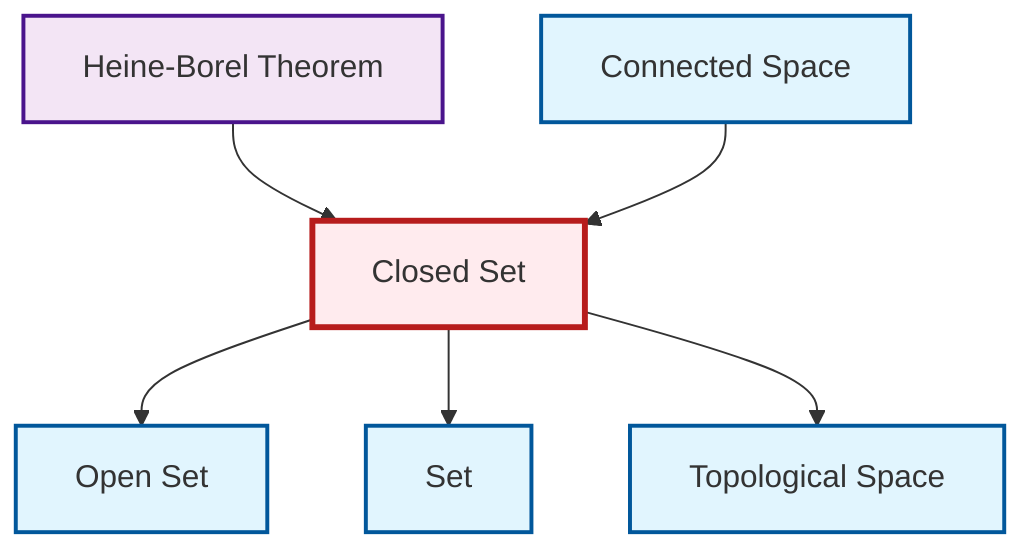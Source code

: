 graph TD
    classDef definition fill:#e1f5fe,stroke:#01579b,stroke-width:2px
    classDef theorem fill:#f3e5f5,stroke:#4a148c,stroke-width:2px
    classDef axiom fill:#fff3e0,stroke:#e65100,stroke-width:2px
    classDef example fill:#e8f5e9,stroke:#1b5e20,stroke-width:2px
    classDef current fill:#ffebee,stroke:#b71c1c,stroke-width:3px
    def-set["Set"]:::definition
    def-closed-set["Closed Set"]:::definition
    thm-heine-borel["Heine-Borel Theorem"]:::theorem
    def-connected["Connected Space"]:::definition
    def-open-set["Open Set"]:::definition
    def-topological-space["Topological Space"]:::definition
    def-closed-set --> def-open-set
    thm-heine-borel --> def-closed-set
    def-connected --> def-closed-set
    def-closed-set --> def-set
    def-closed-set --> def-topological-space
    class def-closed-set current